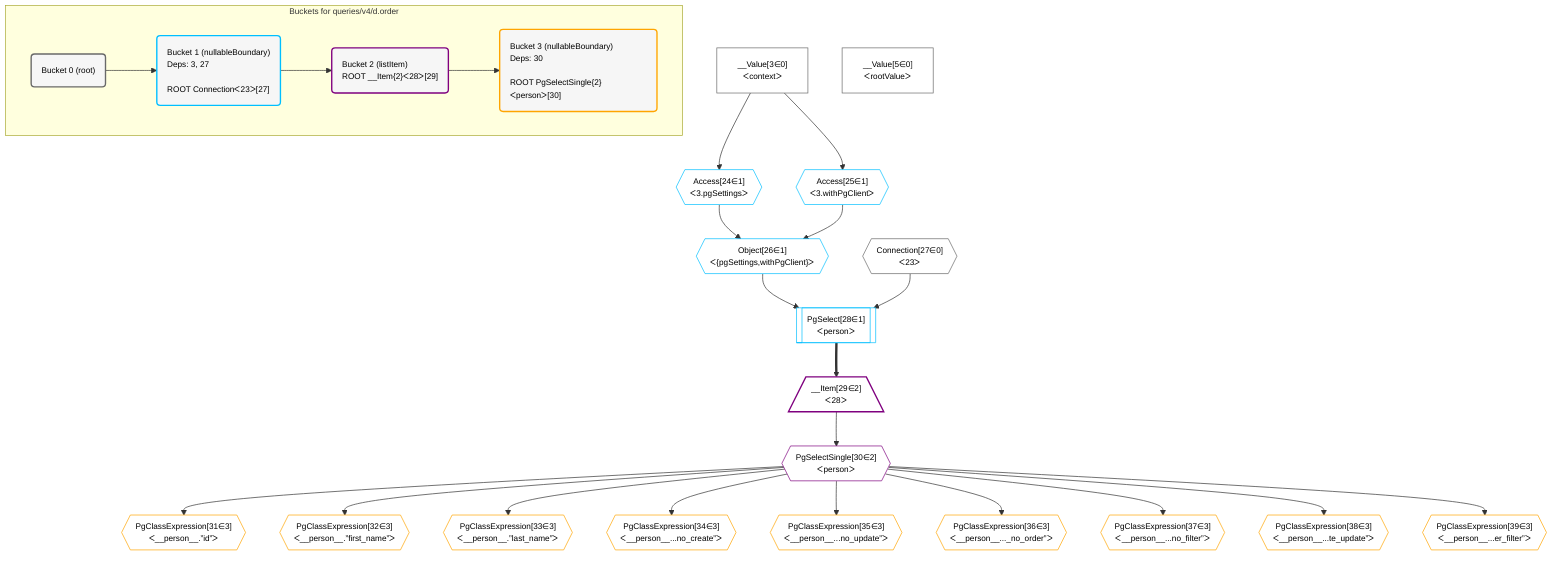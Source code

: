 %%{init: {'themeVariables': { 'fontSize': '12px'}}}%%
graph TD
    classDef path fill:#eee,stroke:#000,color:#000
    classDef plan fill:#fff,stroke-width:1px,color:#000
    classDef itemplan fill:#fff,stroke-width:2px,color:#000
    classDef unbatchedplan fill:#dff,stroke-width:1px,color:#000
    classDef sideeffectplan fill:#fcc,stroke-width:2px,color:#000
    classDef bucket fill:#f6f6f6,color:#000,stroke-width:2px,text-align:left


    %% define steps
    __Value3["__Value[3∈0]<br />ᐸcontextᐳ"]:::plan
    __Value5["__Value[5∈0]<br />ᐸrootValueᐳ"]:::plan
    Access24{{"Access[24∈1]<br />ᐸ3.pgSettingsᐳ"}}:::plan
    Access25{{"Access[25∈1]<br />ᐸ3.withPgClientᐳ"}}:::plan
    Object26{{"Object[26∈1]<br />ᐸ{pgSettings,withPgClient}ᐳ"}}:::plan
    Connection27{{"Connection[27∈0]<br />ᐸ23ᐳ"}}:::plan
    PgSelect28[["PgSelect[28∈1]<br />ᐸpersonᐳ"]]:::plan
    __Item29[/"__Item[29∈2]<br />ᐸ28ᐳ"\]:::itemplan
    PgSelectSingle30{{"PgSelectSingle[30∈2]<br />ᐸpersonᐳ"}}:::plan
    PgClassExpression31{{"PgClassExpression[31∈3]<br />ᐸ__person__.”id”ᐳ"}}:::plan
    PgClassExpression32{{"PgClassExpression[32∈3]<br />ᐸ__person__.”first_name”ᐳ"}}:::plan
    PgClassExpression33{{"PgClassExpression[33∈3]<br />ᐸ__person__.”last_name”ᐳ"}}:::plan
    PgClassExpression34{{"PgClassExpression[34∈3]<br />ᐸ__person__...no_create”ᐳ"}}:::plan
    PgClassExpression35{{"PgClassExpression[35∈3]<br />ᐸ__person__...no_update”ᐳ"}}:::plan
    PgClassExpression36{{"PgClassExpression[36∈3]<br />ᐸ__person__..._no_order”ᐳ"}}:::plan
    PgClassExpression37{{"PgClassExpression[37∈3]<br />ᐸ__person__...no_filter”ᐳ"}}:::plan
    PgClassExpression38{{"PgClassExpression[38∈3]<br />ᐸ__person__...te_update”ᐳ"}}:::plan
    PgClassExpression39{{"PgClassExpression[39∈3]<br />ᐸ__person__...er_filter”ᐳ"}}:::plan

    %% plan dependencies
    __Value3 --> Access24
    __Value3 --> Access25
    Access24 & Access25 --> Object26
    Object26 & Connection27 --> PgSelect28
    PgSelect28 ==> __Item29
    __Item29 --> PgSelectSingle30
    PgSelectSingle30 --> PgClassExpression31
    PgSelectSingle30 --> PgClassExpression32
    PgSelectSingle30 --> PgClassExpression33
    PgSelectSingle30 --> PgClassExpression34
    PgSelectSingle30 --> PgClassExpression35
    PgSelectSingle30 --> PgClassExpression36
    PgSelectSingle30 --> PgClassExpression37
    PgSelectSingle30 --> PgClassExpression38
    PgSelectSingle30 --> PgClassExpression39

    subgraph "Buckets for queries/v4/d.order"
    Bucket0("Bucket 0 (root)"):::bucket
    classDef bucket0 stroke:#696969
    class Bucket0,__Value3,__Value5,Connection27 bucket0
    Bucket1("Bucket 1 (nullableBoundary)<br />Deps: 3, 27<br /><br />ROOT Connectionᐸ23ᐳ[27]"):::bucket
    classDef bucket1 stroke:#00bfff
    class Bucket1,Access24,Access25,Object26,PgSelect28 bucket1
    Bucket2("Bucket 2 (listItem)<br />ROOT __Item{2}ᐸ28ᐳ[29]"):::bucket
    classDef bucket2 stroke:#7f007f
    class Bucket2,__Item29,PgSelectSingle30 bucket2
    Bucket3("Bucket 3 (nullableBoundary)<br />Deps: 30<br /><br />ROOT PgSelectSingle{2}ᐸpersonᐳ[30]"):::bucket
    classDef bucket3 stroke:#ffa500
    class Bucket3,PgClassExpression31,PgClassExpression32,PgClassExpression33,PgClassExpression34,PgClassExpression35,PgClassExpression36,PgClassExpression37,PgClassExpression38,PgClassExpression39 bucket3
    Bucket0 --> Bucket1
    Bucket1 --> Bucket2
    Bucket2 --> Bucket3
    end